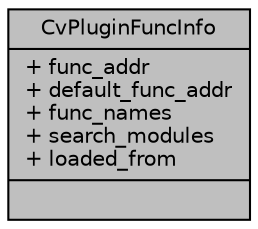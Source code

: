 digraph "CvPluginFuncInfo"
{
 // LATEX_PDF_SIZE
  edge [fontname="Helvetica",fontsize="10",labelfontname="Helvetica",labelfontsize="10"];
  node [fontname="Helvetica",fontsize="10",shape=record];
  Node1 [label="{CvPluginFuncInfo\n|+ func_addr\l+ default_func_addr\l+ func_names\l+ search_modules\l+ loaded_from\l|}",height=0.2,width=0.4,color="black", fillcolor="grey75", style="filled", fontcolor="black",tooltip=" "];
}
